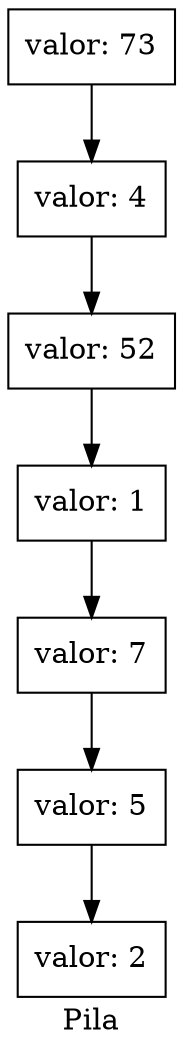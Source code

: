 digraph G {
rankdir = UD; 
	node [shape=record, color=black]; 
label = "Pila";
color= black;
		n_0[label = "valor: 73"]; 
		n_1[label = "valor: 4"]; 
		n_2[label = "valor: 52"]; 
		n_3[label = "valor: 1"]; 
		n_4[label = "valor: 7"]; 
		n_5[label = "valor: 5"]; 
		n_6[label = "valor: 2"]; 
n_0->n_1;
n_1->n_2;
n_2->n_3;
n_3->n_4;
n_4->n_5;
n_5->n_6;
}
